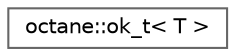 digraph "Graphical Class Hierarchy"
{
 // LATEX_PDF_SIZE
  bgcolor="transparent";
  edge [fontname=Helvetica,fontsize=10,labelfontname=Helvetica,labelfontsize=10];
  node [fontname=Helvetica,fontsize=10,shape=box,height=0.2,width=0.4];
  rankdir="LR";
  Node0 [label="octane::ok_t\< T \>",height=0.2,width=0.4,color="grey40", fillcolor="white", style="filled",URL="$classoctane_1_1ok__t.html",tooltip="Utility class that can be used when we only want to specify normal state types."];
}
